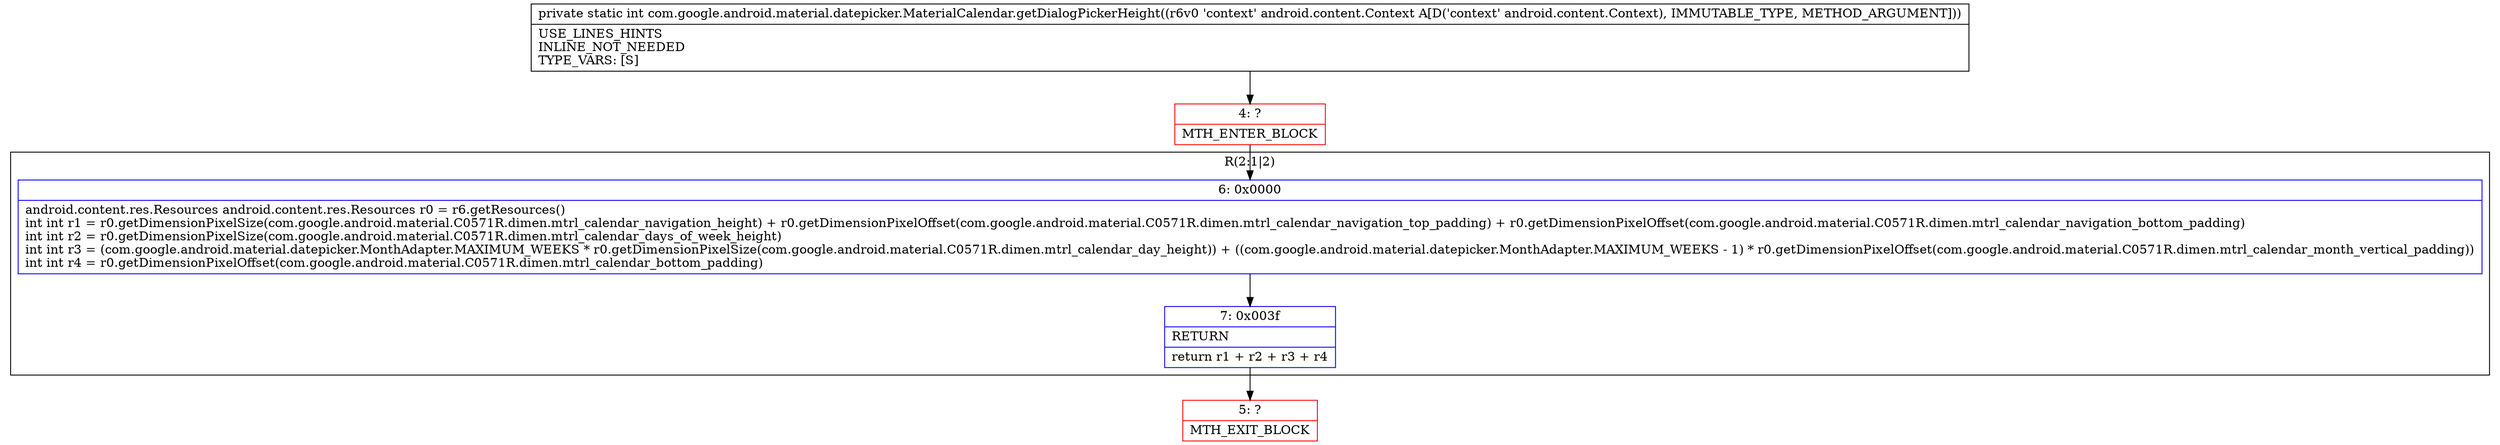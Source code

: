 digraph "CFG forcom.google.android.material.datepicker.MaterialCalendar.getDialogPickerHeight(Landroid\/content\/Context;)I" {
subgraph cluster_Region_1835078381 {
label = "R(2:1|2)";
node [shape=record,color=blue];
Node_6 [shape=record,label="{6\:\ 0x0000|android.content.res.Resources android.content.res.Resources r0 = r6.getResources()\lint int r1 = r0.getDimensionPixelSize(com.google.android.material.C0571R.dimen.mtrl_calendar_navigation_height) + r0.getDimensionPixelOffset(com.google.android.material.C0571R.dimen.mtrl_calendar_navigation_top_padding) + r0.getDimensionPixelOffset(com.google.android.material.C0571R.dimen.mtrl_calendar_navigation_bottom_padding)\lint int r2 = r0.getDimensionPixelSize(com.google.android.material.C0571R.dimen.mtrl_calendar_days_of_week_height)\lint int r3 = (com.google.android.material.datepicker.MonthAdapter.MAXIMUM_WEEKS * r0.getDimensionPixelSize(com.google.android.material.C0571R.dimen.mtrl_calendar_day_height)) + ((com.google.android.material.datepicker.MonthAdapter.MAXIMUM_WEEKS \- 1) * r0.getDimensionPixelOffset(com.google.android.material.C0571R.dimen.mtrl_calendar_month_vertical_padding))\lint int r4 = r0.getDimensionPixelOffset(com.google.android.material.C0571R.dimen.mtrl_calendar_bottom_padding)\l}"];
Node_7 [shape=record,label="{7\:\ 0x003f|RETURN\l|return r1 + r2 + r3 + r4\l}"];
}
Node_4 [shape=record,color=red,label="{4\:\ ?|MTH_ENTER_BLOCK\l}"];
Node_5 [shape=record,color=red,label="{5\:\ ?|MTH_EXIT_BLOCK\l}"];
MethodNode[shape=record,label="{private static int com.google.android.material.datepicker.MaterialCalendar.getDialogPickerHeight((r6v0 'context' android.content.Context A[D('context' android.content.Context), IMMUTABLE_TYPE, METHOD_ARGUMENT]))  | USE_LINES_HINTS\lINLINE_NOT_NEEDED\lTYPE_VARS: [S]\l}"];
MethodNode -> Node_4;Node_6 -> Node_7;
Node_7 -> Node_5;
Node_4 -> Node_6;
}

